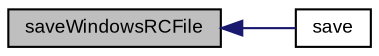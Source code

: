 digraph "saveWindowsRCFile"
{
  bgcolor="transparent";
  edge [fontname="Arial",fontsize="9",labelfontname="Arial",labelfontsize="9"];
  node [fontname="Arial",fontsize="9",shape=record];
  rankdir="LR";
  Node1 [label="saveWindowsRCFile",height=0.2,width=0.4,color="black", fillcolor="grey75", style="filled" fontcolor="black"];
  Node1 -> Node2 [dir="back",color="midnightblue",fontsize="9",style="solid",fontname="Arial"];
  Node2 [label="save",height=0.2,width=0.4,color="black",URL="$class_v_s_t_g_u_i_1_1_u_i_description.html#a5141968978ba1cf93e31829eca8abc3c"];
}
